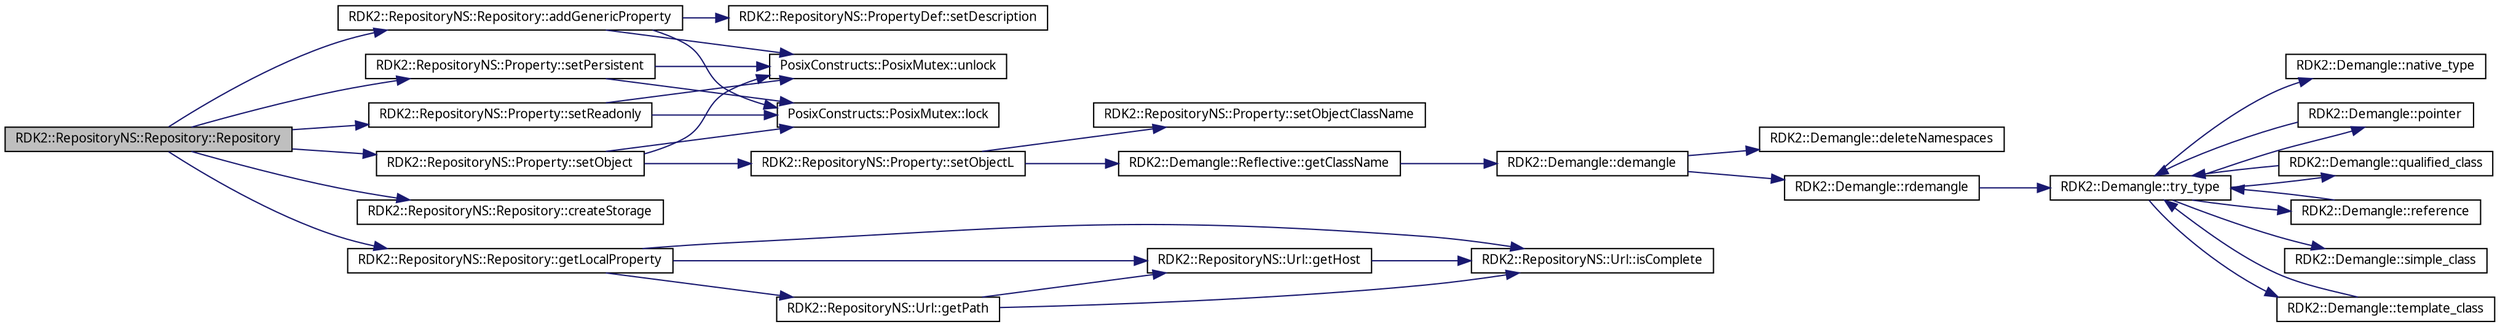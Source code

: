 digraph G
{
  edge [fontname="FreeSans.ttf",fontsize=10,labelfontname="FreeSans.ttf",labelfontsize=10];
  node [fontname="FreeSans.ttf",fontsize=10,shape=record];
  rankdir=LR;
  Node1 [label="RDK2::RepositoryNS::Repository::Repository",height=0.2,width=0.4,color="black", fillcolor="grey75", style="filled" fontcolor="black"];
  Node1 -> Node2 [color="midnightblue",fontsize=10,style="solid",fontname="FreeSans.ttf"];
  Node2 [label="RDK2::RepositoryNS::Repository::addGenericProperty",height=0.2,width=0.4,color="black", fillcolor="white", style="filled",URL="$class_r_d_k2_1_1_repository_n_s_1_1_repository.html#35ded955d316e9396d791ce05389bdbf"];
  Node2 -> Node3 [color="midnightblue",fontsize=10,style="solid",fontname="FreeSans.ttf"];
  Node3 [label="PosixConstructs::PosixMutex::lock",height=0.2,width=0.4,color="black", fillcolor="white", style="filled",URL="$class_posix_constructs_1_1_posix_mutex.html#45e42845140324802a68a81ec1d9ee09"];
  Node2 -> Node4 [color="midnightblue",fontsize=10,style="solid",fontname="FreeSans.ttf"];
  Node4 [label="RDK2::RepositoryNS::PropertyDef::setDescription",height=0.2,width=0.4,color="black", fillcolor="white", style="filled",URL="$class_r_d_k2_1_1_repository_n_s_1_1_property_def.html#f189b438a41b0baffa6d97aa7171490e"];
  Node2 -> Node5 [color="midnightblue",fontsize=10,style="solid",fontname="FreeSans.ttf"];
  Node5 [label="PosixConstructs::PosixMutex::unlock",height=0.2,width=0.4,color="black", fillcolor="white", style="filled",URL="$class_posix_constructs_1_1_posix_mutex.html#f735e71d6e450bfc520527f37fab8edc"];
  Node1 -> Node6 [color="midnightblue",fontsize=10,style="solid",fontname="FreeSans.ttf"];
  Node6 [label="RDK2::RepositoryNS::Repository::createStorage",height=0.2,width=0.4,color="black", fillcolor="white", style="filled",URL="$class_r_d_k2_1_1_repository_n_s_1_1_repository.html#e351413b2d92399b16b453337175ce6e"];
  Node1 -> Node7 [color="midnightblue",fontsize=10,style="solid",fontname="FreeSans.ttf"];
  Node7 [label="RDK2::RepositoryNS::Repository::getLocalProperty",height=0.2,width=0.4,color="black", fillcolor="white", style="filled",URL="$class_r_d_k2_1_1_repository_n_s_1_1_repository.html#63df1bbf4f44525026ba11b7adec86cb"];
  Node7 -> Node8 [color="midnightblue",fontsize=10,style="solid",fontname="FreeSans.ttf"];
  Node8 [label="RDK2::RepositoryNS::Url::getHost",height=0.2,width=0.4,color="black", fillcolor="white", style="filled",URL="$class_r_d_k2_1_1_repository_n_s_1_1_url.html#7675daf3393f4ad0cb25cddf336ae278",tooltip="Returns the host of the url, if it is complete; otherwise it returns &quot;&quot;..."];
  Node8 -> Node9 [color="midnightblue",fontsize=10,style="solid",fontname="FreeSans.ttf"];
  Node9 [label="RDK2::RepositoryNS::Url::isComplete",height=0.2,width=0.4,color="black", fillcolor="white", style="filled",URL="$class_r_d_k2_1_1_repository_n_s_1_1_url.html#9e90fb1eb460c600234f029ad7e09fc7",tooltip="Url is complete when it has also the host part (i.e. it begins with &quot;rdk://&quot;)..."];
  Node7 -> Node10 [color="midnightblue",fontsize=10,style="solid",fontname="FreeSans.ttf"];
  Node10 [label="RDK2::RepositoryNS::Url::getPath",height=0.2,width=0.4,color="black", fillcolor="white", style="filled",URL="$class_r_d_k2_1_1_repository_n_s_1_1_url.html#1f0e7e4aa59080900c84f132c1f96c30",tooltip="If the url is complete, returns the corresponding absolute url (without the host..."];
  Node10 -> Node8 [color="midnightblue",fontsize=10,style="solid",fontname="FreeSans.ttf"];
  Node10 -> Node9 [color="midnightblue",fontsize=10,style="solid",fontname="FreeSans.ttf"];
  Node7 -> Node9 [color="midnightblue",fontsize=10,style="solid",fontname="FreeSans.ttf"];
  Node1 -> Node11 [color="midnightblue",fontsize=10,style="solid",fontname="FreeSans.ttf"];
  Node11 [label="RDK2::RepositoryNS::Property::setObject",height=0.2,width=0.4,color="black", fillcolor="white", style="filled",URL="$class_r_d_k2_1_1_repository_n_s_1_1_property.html#a0ab20c8a8f14e976e3482a026c9925e"];
  Node11 -> Node3 [color="midnightblue",fontsize=10,style="solid",fontname="FreeSans.ttf"];
  Node11 -> Node12 [color="midnightblue",fontsize=10,style="solid",fontname="FreeSans.ttf"];
  Node12 [label="RDK2::RepositoryNS::Property::setObjectL",height=0.2,width=0.4,color="black", fillcolor="white", style="filled",URL="$class_r_d_k2_1_1_repository_n_s_1_1_property.html#e3490c220f8c3ab0d2485ed0c5c3349b"];
  Node12 -> Node13 [color="midnightblue",fontsize=10,style="solid",fontname="FreeSans.ttf"];
  Node13 [label="RDK2::Demangle::Reflective::getClassName",height=0.2,width=0.4,color="black", fillcolor="white", style="filled",URL="$struct_r_d_k2_1_1_demangle_1_1_reflective.html#9277d1d6deb515a6cf603fd39caf08a8"];
  Node13 -> Node14 [color="midnightblue",fontsize=10,style="solid",fontname="FreeSans.ttf"];
  Node14 [label="RDK2::Demangle::demangle",height=0.2,width=0.4,color="black", fillcolor="white", style="filled",URL="$namespace_r_d_k2_1_1_demangle.html#7271ff5f9d920962422e67f63941e1d7"];
  Node14 -> Node15 [color="midnightblue",fontsize=10,style="solid",fontname="FreeSans.ttf"];
  Node15 [label="RDK2::Demangle::deleteNamespaces",height=0.2,width=0.4,color="black", fillcolor="white", style="filled",URL="$namespace_r_d_k2_1_1_demangle.html#3b6ace6c9a840f7b51ecf66316288b77",tooltip="X -&gt; X (."];
  Node14 -> Node16 [color="midnightblue",fontsize=10,style="solid",fontname="FreeSans.ttf"];
  Node16 [label="RDK2::Demangle::rdemangle",height=0.2,width=0.4,color="black", fillcolor="white", style="filled",URL="$namespace_r_d_k2_1_1_demangle.html#41de781c3ef20c38d0c14456e62948fb",tooltip="Vecchia implementazione."];
  Node16 -> Node17 [color="midnightblue",fontsize=10,style="solid",fontname="FreeSans.ttf"];
  Node17 [label="RDK2::Demangle::try_type",height=0.2,width=0.4,color="black", fillcolor="white", style="filled",URL="$namespace_r_d_k2_1_1_demangle.html#8c0c7c9ce4814fbb1211ff3062318dd2"];
  Node17 -> Node18 [color="midnightblue",fontsize=10,style="solid",fontname="FreeSans.ttf"];
  Node18 [label="RDK2::Demangle::native_type",height=0.2,width=0.4,color="black", fillcolor="white", style="filled",URL="$namespace_r_d_k2_1_1_demangle.html#1c106ed97b848640e31942ab6d072c41"];
  Node17 -> Node19 [color="midnightblue",fontsize=10,style="solid",fontname="FreeSans.ttf"];
  Node19 [label="RDK2::Demangle::pointer",height=0.2,width=0.4,color="black", fillcolor="white", style="filled",URL="$namespace_r_d_k2_1_1_demangle.html#7096de8a7c46985a70bfccb0a972d6be"];
  Node19 -> Node17 [color="midnightblue",fontsize=10,style="solid",fontname="FreeSans.ttf"];
  Node17 -> Node20 [color="midnightblue",fontsize=10,style="solid",fontname="FreeSans.ttf"];
  Node20 [label="RDK2::Demangle::qualified_class",height=0.2,width=0.4,color="black", fillcolor="white", style="filled",URL="$namespace_r_d_k2_1_1_demangle.html#03e2733aa0b1679dbb067e00b8d762cd"];
  Node20 -> Node17 [color="midnightblue",fontsize=10,style="solid",fontname="FreeSans.ttf"];
  Node17 -> Node21 [color="midnightblue",fontsize=10,style="solid",fontname="FreeSans.ttf"];
  Node21 [label="RDK2::Demangle::reference",height=0.2,width=0.4,color="black", fillcolor="white", style="filled",URL="$namespace_r_d_k2_1_1_demangle.html#ae0712d935474246b50d911fada13230"];
  Node21 -> Node17 [color="midnightblue",fontsize=10,style="solid",fontname="FreeSans.ttf"];
  Node17 -> Node22 [color="midnightblue",fontsize=10,style="solid",fontname="FreeSans.ttf"];
  Node22 [label="RDK2::Demangle::simple_class",height=0.2,width=0.4,color="black", fillcolor="white", style="filled",URL="$namespace_r_d_k2_1_1_demangle.html#49a854f4a3d0e04c97304667cc66b8a1"];
  Node17 -> Node23 [color="midnightblue",fontsize=10,style="solid",fontname="FreeSans.ttf"];
  Node23 [label="RDK2::Demangle::template_class",height=0.2,width=0.4,color="black", fillcolor="white", style="filled",URL="$namespace_r_d_k2_1_1_demangle.html#8a9767825f195a1be60a0e440a17122d"];
  Node23 -> Node17 [color="midnightblue",fontsize=10,style="solid",fontname="FreeSans.ttf"];
  Node12 -> Node24 [color="midnightblue",fontsize=10,style="solid",fontname="FreeSans.ttf"];
  Node24 [label="RDK2::RepositoryNS::Property::setObjectClassName",height=0.2,width=0.4,color="black", fillcolor="white", style="filled",URL="$class_r_d_k2_1_1_repository_n_s_1_1_property.html#4c423050e34a18e0552bd646581b1169"];
  Node11 -> Node5 [color="midnightblue",fontsize=10,style="solid",fontname="FreeSans.ttf"];
  Node1 -> Node25 [color="midnightblue",fontsize=10,style="solid",fontname="FreeSans.ttf"];
  Node25 [label="RDK2::RepositoryNS::Property::setPersistent",height=0.2,width=0.4,color="black", fillcolor="white", style="filled",URL="$class_r_d_k2_1_1_repository_n_s_1_1_property.html#c684b8cada27eb213a770e1d779c3495"];
  Node25 -> Node3 [color="midnightblue",fontsize=10,style="solid",fontname="FreeSans.ttf"];
  Node25 -> Node5 [color="midnightblue",fontsize=10,style="solid",fontname="FreeSans.ttf"];
  Node1 -> Node26 [color="midnightblue",fontsize=10,style="solid",fontname="FreeSans.ttf"];
  Node26 [label="RDK2::RepositoryNS::Property::setReadonly",height=0.2,width=0.4,color="black", fillcolor="white", style="filled",URL="$class_r_d_k2_1_1_repository_n_s_1_1_property.html#152bfa19da11d19d6c89846060ba5151"];
  Node26 -> Node3 [color="midnightblue",fontsize=10,style="solid",fontname="FreeSans.ttf"];
  Node26 -> Node5 [color="midnightblue",fontsize=10,style="solid",fontname="FreeSans.ttf"];
}
